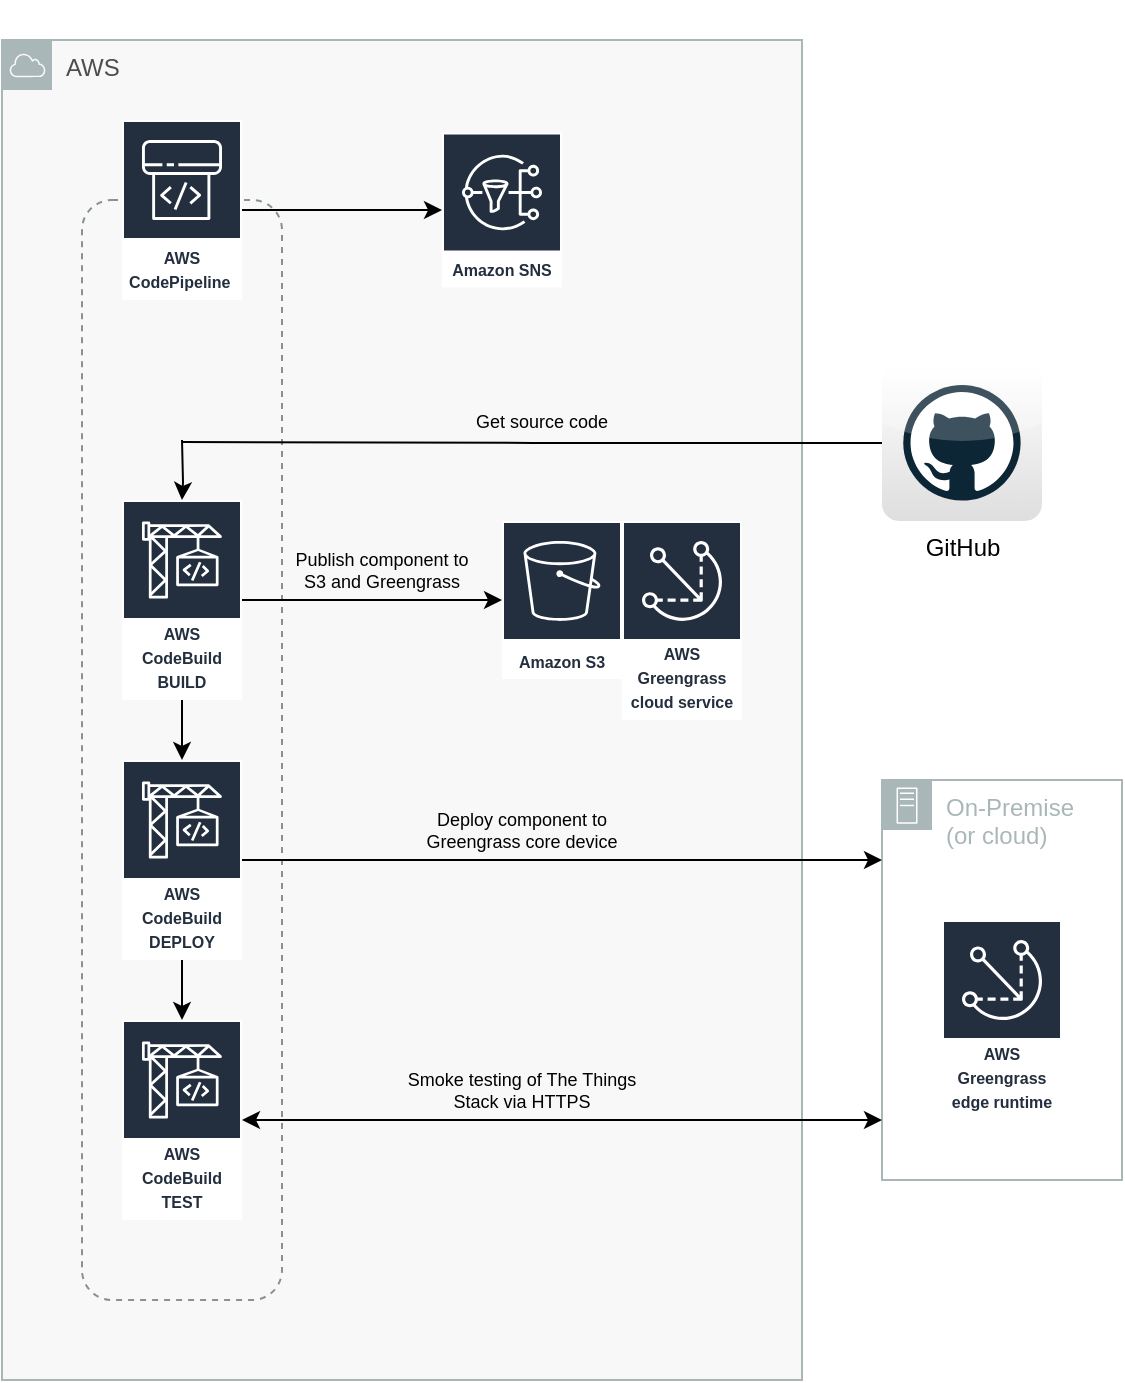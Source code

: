 <mxfile version="26.0.3">
  <diagram id="nuTmEM6pZ8AwLLSvvVjI" name="Page-1">
    <mxGraphModel dx="1418" dy="940" grid="1" gridSize="10" guides="1" tooltips="1" connect="1" arrows="1" fold="1" page="1" pageScale="1" pageWidth="850" pageHeight="1100" math="0" shadow="0">
      <root>
        <mxCell id="0" />
        <mxCell id="1" parent="0" />
        <mxCell id="gQ_V418OBuMyk7GFYYVb-3" value="On-Premise&lt;br&gt;(or cloud)" style="outlineConnect=0;gradientColor=none;html=1;whiteSpace=wrap;fontSize=12;fontStyle=0;shape=mxgraph.aws4.group;grIcon=mxgraph.aws4.group_on_premise;strokeColor=#AAB7B8;fillColor=none;verticalAlign=top;align=left;spacingLeft=30;fontColor=#AAB7B8;dashed=0;" parent="1" vertex="1">
          <mxGeometry x="480" y="390" width="120" height="200" as="geometry" />
        </mxCell>
        <mxCell id="JBoP75M5lPnNyXOxkh6Z-23" value="&lt;font color=&quot;#4D4D4D&quot;&gt;AWS&lt;/font&gt;" style="outlineConnect=0;gradientColor=none;html=1;whiteSpace=wrap;fontSize=12;fontStyle=0;shape=mxgraph.aws4.group;grIcon=mxgraph.aws4.group_aws_cloud;strokeColor=#AAB7B8;fillColor=#F8f8f8;verticalAlign=top;align=left;spacingLeft=30;fontColor=#AAB7B8;dashed=0;" parent="1" vertex="1">
          <mxGeometry x="40" y="20" width="400" height="670" as="geometry" />
        </mxCell>
        <mxCell id="JBoP75M5lPnNyXOxkh6Z-24" value="" style="outlineConnect=0;gradientColor=none;html=1;whiteSpace=wrap;fontSize=12;fontStyle=0;strokeColor=#879196;fillColor=none;verticalAlign=top;align=center;fontColor=#879196;dashed=1;spacingTop=3;rounded=1;" parent="1" vertex="1">
          <mxGeometry x="80" y="100" width="100" height="550" as="geometry" />
        </mxCell>
        <mxCell id="JBoP75M5lPnNyXOxkh6Z-46" value="" style="edgeStyle=orthogonalEdgeStyle;rounded=0;orthogonalLoop=1;jettySize=auto;html=1;" parent="1" source="JBoP75M5lPnNyXOxkh6Z-1" target="JBoP75M5lPnNyXOxkh6Z-13" edge="1">
          <mxGeometry relative="1" as="geometry" />
        </mxCell>
        <mxCell id="JBoP75M5lPnNyXOxkh6Z-1" value="&lt;div&gt;&lt;font style=&quot;font-size: 8px&quot;&gt;AWS CodePipeline&amp;nbsp;&lt;/font&gt;&lt;/div&gt;" style="outlineConnect=0;fontColor=#232F3E;gradientColor=none;strokeColor=#ffffff;fillColor=#232F3E;dashed=0;verticalLabelPosition=middle;verticalAlign=bottom;align=center;html=1;whiteSpace=wrap;fontSize=10;fontStyle=1;spacing=3;shape=mxgraph.aws4.productIcon;prIcon=mxgraph.aws4.codepipeline;" parent="1" vertex="1">
          <mxGeometry x="100" y="60" width="60" height="90" as="geometry" />
        </mxCell>
        <mxCell id="JBoP75M5lPnNyXOxkh6Z-44" value="" style="edgeStyle=orthogonalEdgeStyle;rounded=0;orthogonalLoop=1;jettySize=auto;html=1;" parent="1" source="JBoP75M5lPnNyXOxkh6Z-3" target="JBoP75M5lPnNyXOxkh6Z-4" edge="1">
          <mxGeometry relative="1" as="geometry" />
        </mxCell>
        <mxCell id="gQ_V418OBuMyk7GFYYVb-10" value="" style="edgeStyle=orthogonalEdgeStyle;rounded=0;orthogonalLoop=1;jettySize=auto;html=1;" parent="1" source="JBoP75M5lPnNyXOxkh6Z-3" edge="1">
          <mxGeometry relative="1" as="geometry">
            <mxPoint x="130" y="380" as="targetPoint" />
          </mxGeometry>
        </mxCell>
        <mxCell id="JBoP75M5lPnNyXOxkh6Z-3" value="&lt;div&gt;&lt;font style=&quot;font-size: 8px&quot;&gt;AWS CodeBuild BUILD&lt;br&gt;&lt;/font&gt;&lt;/div&gt;" style="outlineConnect=0;fontColor=#232F3E;gradientColor=none;strokeColor=#ffffff;fillColor=#232F3E;dashed=0;verticalLabelPosition=middle;verticalAlign=bottom;align=center;html=1;whiteSpace=wrap;fontSize=10;fontStyle=1;spacing=3;shape=mxgraph.aws4.productIcon;prIcon=mxgraph.aws4.codebuild;" parent="1" vertex="1">
          <mxGeometry x="100" y="250" width="60" height="100" as="geometry" />
        </mxCell>
        <mxCell id="JBoP75M5lPnNyXOxkh6Z-4" value="&lt;font style=&quot;font-size: 8px&quot;&gt;Amazon S3&lt;/font&gt;" style="outlineConnect=0;fontColor=#232F3E;gradientColor=none;strokeColor=#ffffff;fillColor=#232F3E;dashed=0;verticalLabelPosition=middle;verticalAlign=bottom;align=center;html=1;whiteSpace=wrap;fontSize=10;fontStyle=1;spacing=3;shape=mxgraph.aws4.productIcon;prIcon=mxgraph.aws4.s3;" parent="1" vertex="1">
          <mxGeometry x="290" y="260.47" width="60" height="79.06" as="geometry" />
        </mxCell>
        <mxCell id="gQ_V418OBuMyk7GFYYVb-8" value="" style="edgeStyle=orthogonalEdgeStyle;rounded=0;orthogonalLoop=1;jettySize=auto;html=1;" parent="1" target="JBoP75M5lPnNyXOxkh6Z-3" edge="1">
          <mxGeometry relative="1" as="geometry">
            <mxPoint x="130" y="220" as="sourcePoint" />
          </mxGeometry>
        </mxCell>
        <mxCell id="gQ_V418OBuMyk7GFYYVb-13" value="" style="edgeStyle=orthogonalEdgeStyle;rounded=0;orthogonalLoop=1;jettySize=auto;html=1;" parent="1" source="JBoP75M5lPnNyXOxkh6Z-6" target="gQ_V418OBuMyk7GFYYVb-3" edge="1">
          <mxGeometry relative="1" as="geometry">
            <mxPoint x="240" y="430" as="targetPoint" />
            <Array as="points">
              <mxPoint x="410" y="430" />
              <mxPoint x="410" y="430" />
            </Array>
          </mxGeometry>
        </mxCell>
        <mxCell id="JBoP75M5lPnNyXOxkh6Z-6" value="&lt;div&gt;&lt;font style=&quot;font-size: 8px&quot;&gt;AWS CodeBuild DEPLOY&lt;br&gt;&lt;/font&gt;&lt;/div&gt;" style="outlineConnect=0;fontColor=#232F3E;gradientColor=none;strokeColor=#ffffff;fillColor=#232F3E;dashed=0;verticalLabelPosition=middle;verticalAlign=bottom;align=center;html=1;whiteSpace=wrap;fontSize=10;fontStyle=1;spacing=3;shape=mxgraph.aws4.productIcon;prIcon=mxgraph.aws4.codebuild;" parent="1" vertex="1">
          <mxGeometry x="100" y="380" width="60" height="100" as="geometry" />
        </mxCell>
        <mxCell id="JBoP75M5lPnNyXOxkh6Z-13" value="&lt;font style=&quot;font-size: 8px&quot;&gt;Amazon SNS&lt;/font&gt;" style="outlineConnect=0;fontColor=#232F3E;gradientColor=none;strokeColor=#ffffff;fillColor=#232F3E;dashed=0;verticalLabelPosition=middle;verticalAlign=bottom;align=center;html=1;whiteSpace=wrap;fontSize=10;fontStyle=1;spacing=3;shape=mxgraph.aws4.productIcon;prIcon=mxgraph.aws4.sns;" parent="1" vertex="1">
          <mxGeometry x="260" y="66.25" width="60" height="77.5" as="geometry" />
        </mxCell>
        <mxCell id="JBoP75M5lPnNyXOxkh6Z-56" value="" style="edgeStyle=orthogonalEdgeStyle;rounded=0;orthogonalLoop=1;jettySize=auto;html=1;endArrow=none;endFill=0;" parent="1" source="gQ_V418OBuMyk7GFYYVb-1" edge="1">
          <mxGeometry relative="1" as="geometry">
            <mxPoint x="130" y="221" as="targetPoint" />
            <mxPoint x="441.5" y="256.42" as="sourcePoint" />
          </mxGeometry>
        </mxCell>
        <mxCell id="JBoP75M5lPnNyXOxkh6Z-73" value="Deploy component to Greengrass core device" style="text;html=1;strokeColor=none;fillColor=none;align=center;verticalAlign=middle;whiteSpace=wrap;rounded=0;fontSize=9;" parent="1" vertex="1">
          <mxGeometry x="250" y="400" width="100" height="30" as="geometry" />
        </mxCell>
        <mxCell id="JBoP75M5lPnNyXOxkh6Z-76" value="Smoke testing of The Things Stack via HTTPS" style="text;html=1;strokeColor=none;fillColor=none;align=center;verticalAlign=middle;whiteSpace=wrap;rounded=0;fontSize=9;" parent="1" vertex="1">
          <mxGeometry x="230" y="540" width="140" height="10" as="geometry" />
        </mxCell>
        <mxCell id="JBoP75M5lPnNyXOxkh6Z-77" value="Get source code" style="text;html=1;strokeColor=none;fillColor=none;align=center;verticalAlign=middle;whiteSpace=wrap;rounded=0;fontSize=9;" parent="1" vertex="1">
          <mxGeometry x="250" y="206.42" width="120" height="10" as="geometry" />
        </mxCell>
        <mxCell id="JBoP75M5lPnNyXOxkh6Z-79" value="&amp;nbsp; " style="text;html=1;strokeColor=none;fillColor=none;align=center;verticalAlign=middle;whiteSpace=wrap;rounded=0;fontSize=9;" parent="1" vertex="1">
          <mxGeometry x="480" width="40" height="20" as="geometry" />
        </mxCell>
        <mxCell id="gQ_V418OBuMyk7GFYYVb-1" value="GitHub" style="dashed=0;outlineConnect=0;html=1;align=center;labelPosition=center;verticalLabelPosition=bottom;verticalAlign=top;shape=mxgraph.webicons.github;gradientColor=#DFDEDE" parent="1" vertex="1">
          <mxGeometry x="480" y="182.37" width="80" height="78.1" as="geometry" />
        </mxCell>
        <mxCell id="gQ_V418OBuMyk7GFYYVb-2" value="&lt;font style=&quot;font-size: 8px&quot;&gt;AWS Greengrass&lt;br&gt;edge runtime&lt;br&gt;&lt;/font&gt;" style="outlineConnect=0;fontColor=#232F3E;gradientColor=none;strokeColor=#ffffff;fillColor=#232F3E;dashed=0;verticalLabelPosition=middle;verticalAlign=bottom;align=center;html=1;whiteSpace=wrap;fontSize=10;fontStyle=1;spacing=3;shape=mxgraph.aws4.productIcon;prIcon=mxgraph.aws4.greengrass;" parent="1" vertex="1">
          <mxGeometry x="510" y="460" width="60" height="99.53" as="geometry" />
        </mxCell>
        <mxCell id="gQ_V418OBuMyk7GFYYVb-5" value="Publish component to S3 and Greengrass" style="text;html=1;strokeColor=none;fillColor=none;align=center;verticalAlign=middle;whiteSpace=wrap;rounded=0;fontSize=9;" parent="1" vertex="1">
          <mxGeometry x="180" y="270" width="100" height="30" as="geometry" />
        </mxCell>
        <mxCell id="gQ_V418OBuMyk7GFYYVb-15" value="" style="edgeStyle=orthogonalEdgeStyle;rounded=0;orthogonalLoop=1;jettySize=auto;html=1;startArrow=classic;startFill=1;" parent="1" source="JBoP75M5lPnNyXOxkh6Z-7" target="gQ_V418OBuMyk7GFYYVb-3" edge="1">
          <mxGeometry relative="1" as="geometry">
            <mxPoint x="240" y="560" as="targetPoint" />
            <Array as="points">
              <mxPoint x="400" y="560" />
              <mxPoint x="400" y="560" />
            </Array>
          </mxGeometry>
        </mxCell>
        <mxCell id="JBoP75M5lPnNyXOxkh6Z-7" value="&lt;font style=&quot;font-size: 8px&quot;&gt;AWS CodeBuild TEST&lt;/font&gt;" style="outlineConnect=0;fontColor=#232F3E;gradientColor=none;strokeColor=#ffffff;fillColor=#232F3E;dashed=0;verticalLabelPosition=middle;verticalAlign=bottom;align=center;html=1;whiteSpace=wrap;fontSize=10;fontStyle=1;spacing=3;shape=mxgraph.aws4.productIcon;prIcon=mxgraph.aws4.codebuild;" parent="1" vertex="1">
          <mxGeometry x="100" y="510" width="60" height="100" as="geometry" />
        </mxCell>
        <mxCell id="gQ_V418OBuMyk7GFYYVb-11" value="" style="edgeStyle=orthogonalEdgeStyle;rounded=0;orthogonalLoop=1;jettySize=auto;html=1;" parent="1" source="JBoP75M5lPnNyXOxkh6Z-6" target="JBoP75M5lPnNyXOxkh6Z-7" edge="1">
          <mxGeometry relative="1" as="geometry">
            <mxPoint x="130" y="580" as="targetPoint" />
            <mxPoint x="130" y="480" as="sourcePoint" />
          </mxGeometry>
        </mxCell>
        <mxCell id="gQ_V418OBuMyk7GFYYVb-17" value="&lt;font style=&quot;font-size: 8px&quot;&gt;AWS Greengrass&lt;br&gt;cloud service&lt;br&gt;&lt;/font&gt;" style="outlineConnect=0;fontColor=#232F3E;gradientColor=none;strokeColor=#ffffff;fillColor=#232F3E;dashed=0;verticalLabelPosition=middle;verticalAlign=bottom;align=center;html=1;whiteSpace=wrap;fontSize=10;fontStyle=1;spacing=3;shape=mxgraph.aws4.productIcon;prIcon=mxgraph.aws4.greengrass;" parent="1" vertex="1">
          <mxGeometry x="350" y="260.47" width="60" height="99.53" as="geometry" />
        </mxCell>
      </root>
    </mxGraphModel>
  </diagram>
</mxfile>
